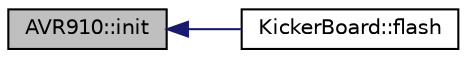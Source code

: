 digraph "AVR910::init"
{
  edge [fontname="Helvetica",fontsize="10",labelfontname="Helvetica",labelfontsize="10"];
  node [fontname="Helvetica",fontsize="10",shape=record];
  rankdir="LR";
  Node15 [label="AVR910::init",height=0.2,width=0.4,color="black", fillcolor="grey75", style="filled", fontcolor="black"];
  Node15 -> Node16 [dir="back",color="midnightblue",fontsize="10",style="solid",fontname="Helvetica"];
  Node16 [label="KickerBoard::flash",height=0.2,width=0.4,color="black", fillcolor="white", style="filled",URL="$class_kicker_board.html#a61455be0828684366a62465ddb33fdb5",tooltip="Reflashes the program on the kicker board MCU with the default binary found in the device-bins/kicker..."];
}
